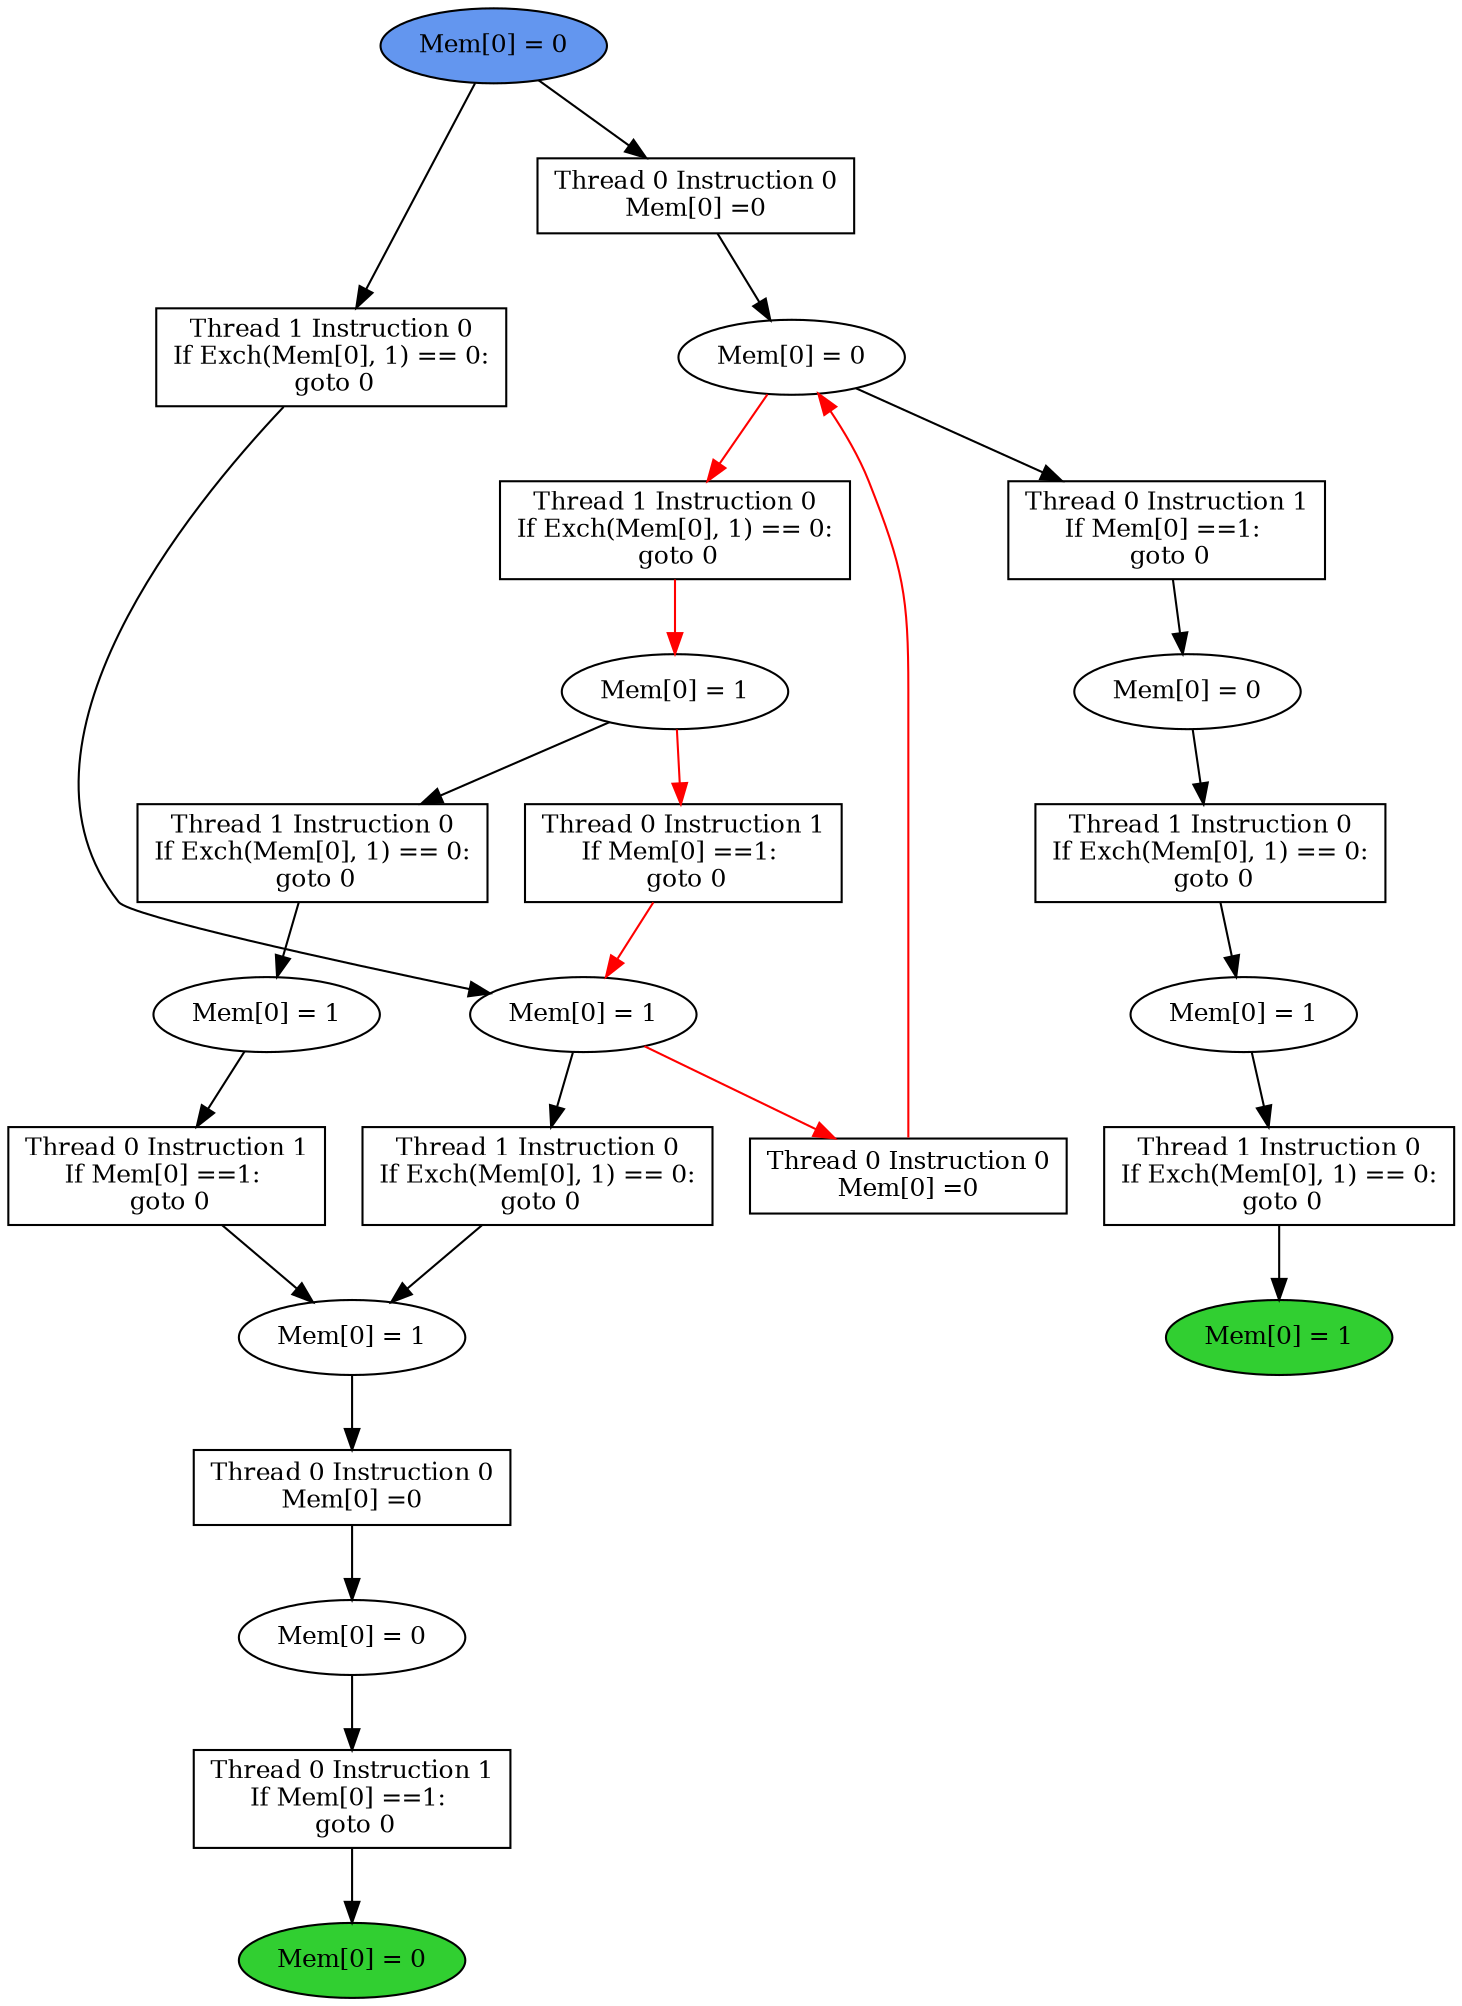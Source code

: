digraph "graph" {
graph [fontsize=12]
node [fontsize=12]
edge [fontsize=12]
rankdir=TB;
"N18" -> "N17" [uuid = "<A0, END1>", color = "#000000", fontcolor = "#ffffff", style = "solid", label = "", dir = "forward", weight = "1"]
"N15" -> "N14" [uuid = "<A1, S7>", color = "#000000", fontcolor = "#ffffff", style = "solid", label = "", dir = "forward", weight = "1"]
"N11" -> "N10" [uuid = "<A2, S1>", color = "#000000", fontcolor = "#ffffff", style = "solid", label = "", dir = "forward", weight = "1"]
"N32" -> "N31" [uuid = "<A3, S0>", color = "#000000", fontcolor = "#ffffff", style = "solid", label = "", dir = "forward", weight = "1"]
"N31" -> "N24" [uuid = "<A4, S0>", color = "#ff0000", fontcolor = "#ffffff", style = "solid", label = "", dir = "back", weight = "1"]
"N33" -> "N25" [uuid = "<A5, S6>", color = "#000000", fontcolor = "#ffffff", style = "solid", label = "", dir = "forward", weight = "1"]
"N20" -> "N19" [uuid = "<A6, S5>", color = "#000000", fontcolor = "#ffffff", style = "solid", label = "", dir = "forward", weight = "1"]
"N28" -> "N27" [uuid = "<A7, S4>", color = "#ff0000", fontcolor = "#ffffff", style = "solid", label = "", dir = "forward", weight = "1"]
"N16" -> "N12" [uuid = "<A8, S3>", color = "#000000", fontcolor = "#ffffff", style = "solid", label = "", dir = "forward", weight = "1"]
"N9" -> "N8" [uuid = "<A9, END0>", color = "#000000", fontcolor = "#ffffff", style = "solid", label = "", dir = "forward", weight = "1"]
"N26" -> "N25" [uuid = "<A10, S6>", color = "#ff0000", fontcolor = "#ffffff", style = "solid", label = "", dir = "forward", weight = "1"]
"N13" -> "N12" [uuid = "<A11, S3>", color = "#000000", fontcolor = "#ffffff", style = "solid", label = "", dir = "forward", weight = "1"]
"N22" -> "N21" [uuid = "<A12, S2>", color = "#000000", fontcolor = "#ffffff", style = "solid", label = "", dir = "forward", weight = "1"]
"N19" -> "N18" [uuid = "<A0, S5>", color = "#000000", fontcolor = "#ffffff", style = "solid", label = "", dir = "forward", weight = "1"]
"N27" -> "N15" [uuid = "<A1, S4>", color = "#000000", fontcolor = "#ffffff", style = "solid", label = "", dir = "forward", weight = "1"]
"N12" -> "N11" [uuid = "<A2, S3>", color = "#000000", fontcolor = "#ffffff", style = "solid", label = "", dir = "forward", weight = "1"]
"N34" -> "N32" [uuid = "<A3, START$0>", color = "#000000", fontcolor = "#ffffff", style = "solid", label = "", dir = "forward", weight = "1"]
"N25" -> "N24" [uuid = "<A4, S6>", color = "#ff0000", fontcolor = "#ffffff", style = "solid", label = "", dir = "forward", weight = "1"]
"N34" -> "N33" [uuid = "<A5, START$0>", color = "#000000", fontcolor = "#ffffff", style = "solid", label = "", dir = "forward", weight = "1"]
"N21" -> "N20" [uuid = "<A6, S2>", color = "#000000", fontcolor = "#ffffff", style = "solid", label = "", dir = "forward", weight = "1"]
"N31" -> "N28" [uuid = "<A7, S0>", color = "#ff0000", fontcolor = "#ffffff", style = "solid", label = "", dir = "forward", weight = "1"]
"N25" -> "N16" [uuid = "<A8, S6>", color = "#000000", fontcolor = "#ffffff", style = "solid", label = "", dir = "forward", weight = "1"]
"N10" -> "N9" [uuid = "<A9, S1>", color = "#000000", fontcolor = "#ffffff", style = "solid", label = "", dir = "forward", weight = "1"]
"N27" -> "N26" [uuid = "<A10, S4>", color = "#ff0000", fontcolor = "#ffffff", style = "solid", label = "", dir = "forward", weight = "1"]
"N14" -> "N13" [uuid = "<A11, S7>", color = "#000000", fontcolor = "#ffffff", style = "solid", label = "", dir = "forward", weight = "1"]
"N31" -> "N22" [uuid = "<A12, S0>", color = "#000000", fontcolor = "#ffffff", style = "solid", label = "", dir = "forward", weight = "1"]
"N8" [uuid="END0", label="Mem[0] = 0", fillcolor = "#31cf31", fontcolor = "#000000", shape = "ellipse", style = "filled, solid"]
"N9" [uuid="A9", label="Thread 0 Instruction 1
If Mem[0] ==1: 
 goto 0", fillcolor = "#ffffff", fontcolor = "#000000", shape = "box", style = "filled, solid"]
"N10" [uuid="S1", label="Mem[0] = 0", fillcolor = "#ffffff", fontcolor = "#000000", shape = "ellipse", style = "filled, solid"]
"N11" [uuid="A2", label="Thread 0 Instruction 0
Mem[0] =0", fillcolor = "#ffffff", fontcolor = "#000000", shape = "box", style = "filled, solid"]
"N12" [uuid="S3", label="Mem[0] = 1", fillcolor = "#ffffff", fontcolor = "#000000", shape = "ellipse", style = "filled, solid"]
"N13" [uuid="A11", label="Thread 0 Instruction 1
If Mem[0] ==1: 
 goto 0", fillcolor = "#ffffff", fontcolor = "#000000", shape = "box", style = "filled, solid"]
"N14" [uuid="S7", label="Mem[0] = 1", fillcolor = "#ffffff", fontcolor = "#000000", shape = "ellipse", style = "filled, solid"]
"N15" [uuid="A1", label="Thread 1 Instruction 0
If Exch(Mem[0], 1) == 0:
 goto 0", fillcolor = "#ffffff", fontcolor = "#000000", shape = "box", style = "filled, solid"]
"N16" [uuid="A8", label="Thread 1 Instruction 0
If Exch(Mem[0], 1) == 0:
 goto 0", fillcolor = "#ffffff", fontcolor = "#000000", shape = "box", style = "filled, solid"]
"N17" [uuid="END1", label="Mem[0] = 1", fillcolor = "#31cf31", fontcolor = "#000000", shape = "ellipse", style = "filled, solid"]
"N18" [uuid="A0", label="Thread 1 Instruction 0
If Exch(Mem[0], 1) == 0:
 goto 0", fillcolor = "#ffffff", fontcolor = "#000000", shape = "box", style = "filled, solid"]
"N19" [uuid="S5", label="Mem[0] = 1", fillcolor = "#ffffff", fontcolor = "#000000", shape = "ellipse", style = "filled, solid"]
"N20" [uuid="A6", label="Thread 1 Instruction 0
If Exch(Mem[0], 1) == 0:
 goto 0", fillcolor = "#ffffff", fontcolor = "#000000", shape = "box", style = "filled, solid"]
"N21" [uuid="S2", label="Mem[0] = 0", fillcolor = "#ffffff", fontcolor = "#000000", shape = "ellipse", style = "filled, solid"]
"N22" [uuid="A12", label="Thread 0 Instruction 1
If Mem[0] ==1: 
 goto 0", fillcolor = "#ffffff", fontcolor = "#000000", shape = "box", style = "filled, solid"]
"N24" [uuid="A4", label="Thread 0 Instruction 0
Mem[0] =0", fillcolor = "#ffffff", fontcolor = "#000000", shape = "box", style = "filled, solid"]
"N25" [uuid="S6", label="Mem[0] = 1", fillcolor = "#ffffff", fontcolor = "#000000", shape = "ellipse", style = "filled, solid"]
"N26" [uuid="A10", label="Thread 0 Instruction 1
If Mem[0] ==1: 
 goto 0", fillcolor = "#ffffff", fontcolor = "#000000", shape = "box", style = "filled, solid"]
"N27" [uuid="S4", label="Mem[0] = 1", fillcolor = "#ffffff", fontcolor = "#000000", shape = "ellipse", style = "filled, solid"]
"N28" [uuid="A7", label="Thread 1 Instruction 0
If Exch(Mem[0], 1) == 0:
 goto 0", fillcolor = "#ffffff", fontcolor = "#000000", shape = "box", style = "filled, solid"]
"N31" [uuid="S0", label="Mem[0] = 0", fillcolor = "#ffffff", fontcolor = "#000000", shape = "ellipse", style = "filled, solid"]
"N32" [uuid="A3", label="Thread 0 Instruction 0
Mem[0] =0", fillcolor = "#ffffff", fontcolor = "#000000", shape = "box", style = "filled, solid"]
"N33" [uuid="A5", label="Thread 1 Instruction 0
If Exch(Mem[0], 1) == 0:
 goto 0", fillcolor = "#ffffff", fontcolor = "#000000", shape = "box", style = "filled, solid"]
"N34" [uuid="START$0", label="Mem[0] = 0", fillcolor = "#6396ef", fontcolor = "#000000", shape = "ellipse", style = "filled, solid"]
}